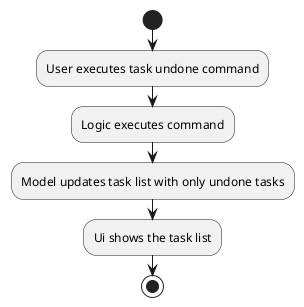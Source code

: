 @startuml
start
:User executes task undone command;
:Logic executes command;
:Model updates task list with only undone tasks;
:Ui shows the task list;
stop
@enduml
